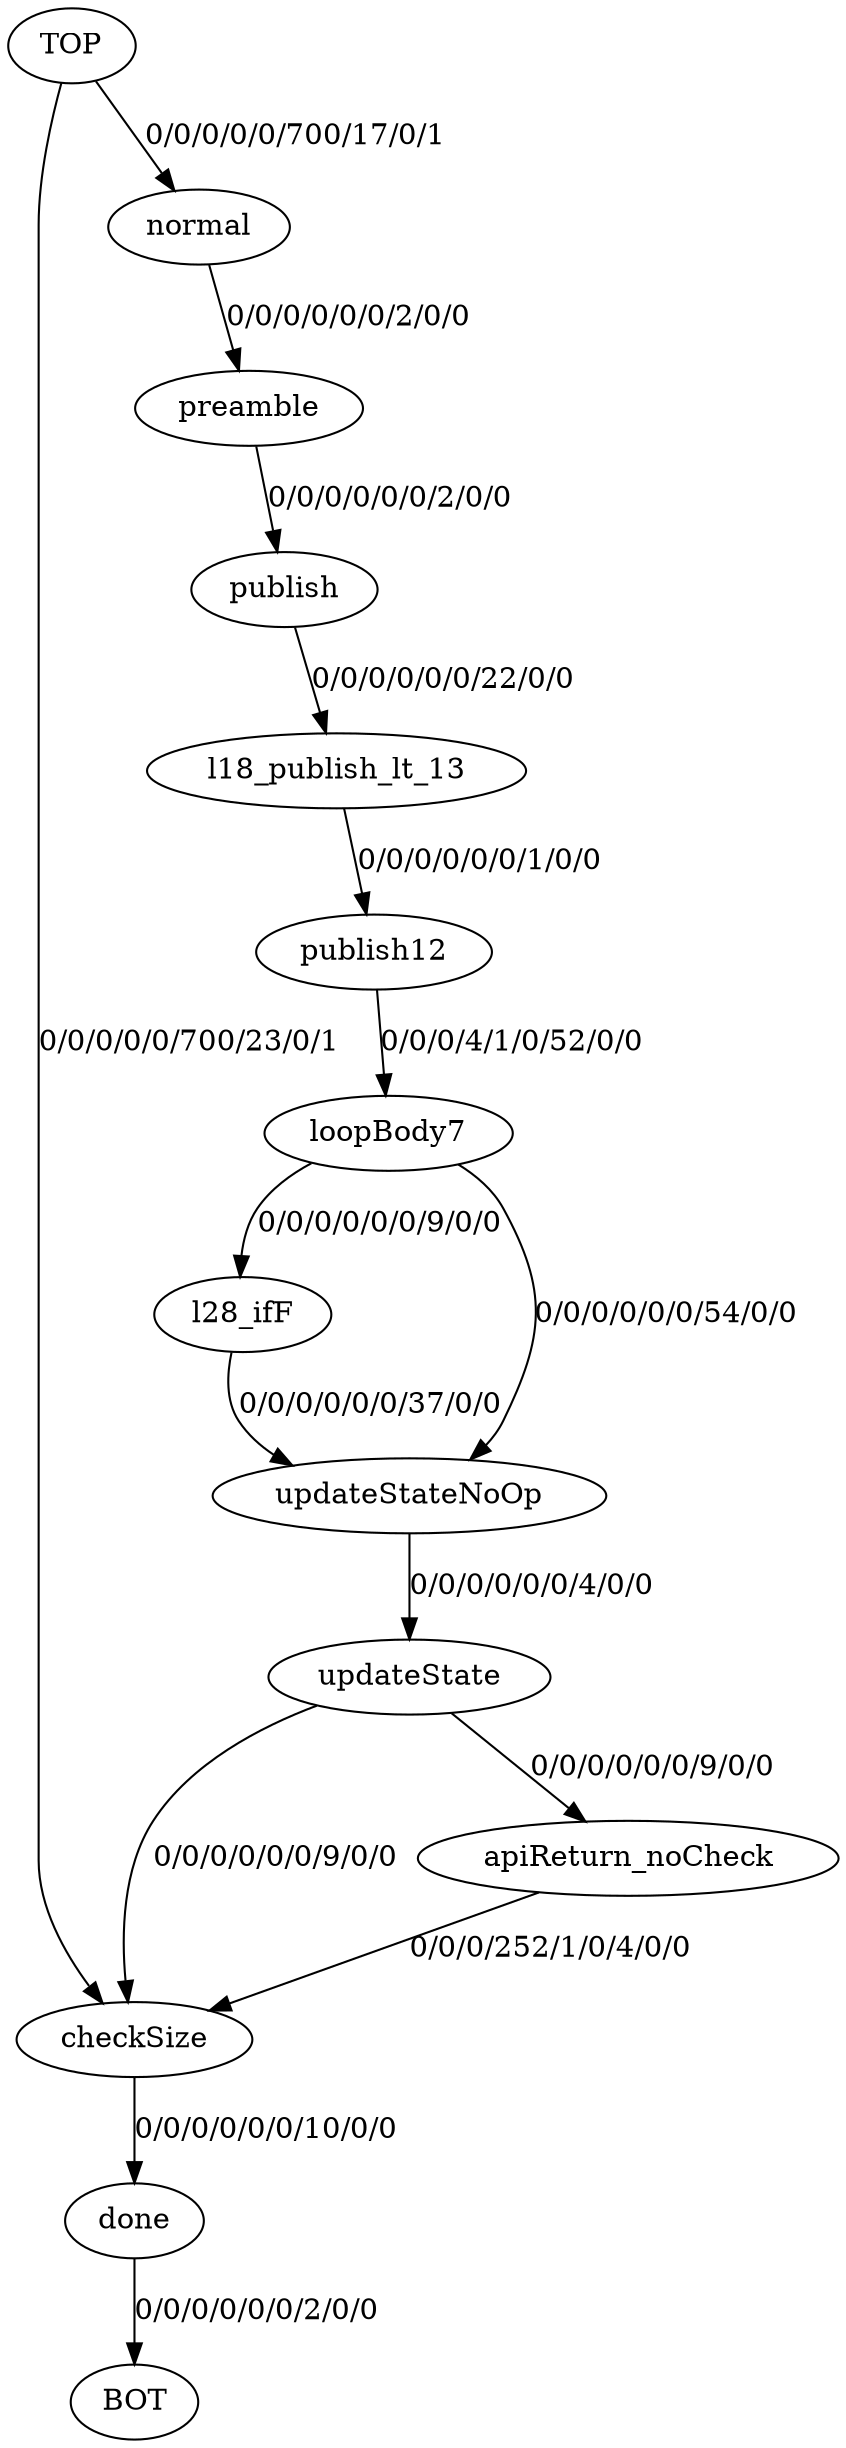// This file is in the DOT file format. Upload or copy it into a Graphviz engine, such as https://dreampuf.github.io/GraphvizOnline
digraph {
"TOP"->"checkSize"[label="0/0/0/0/0/700/23/0/1"]
"TOP"->"normal"[label="0/0/0/0/0/700/17/0/1"]
"apiReturn_noCheck"->"checkSize"[label="0/0/0/252/1/0/4/0/0"]
"checkSize"->"done"[label="0/0/0/0/0/0/10/0/0"]
"done"->"BOT"[label="0/0/0/0/0/0/2/0/0"]
"l18_publish_lt_13"->"publish12"[label="0/0/0/0/0/0/1/0/0"]
"l28_ifF"->"updateStateNoOp"[label="0/0/0/0/0/0/37/0/0"]
"loopBody7"->"l28_ifF"[label="0/0/0/0/0/0/9/0/0"]
"loopBody7"->"updateStateNoOp"[label="0/0/0/0/0/0/54/0/0"]
"normal"->"preamble"[label="0/0/0/0/0/0/2/0/0"]
"preamble"->"publish"[label="0/0/0/0/0/0/2/0/0"]
"publish"->"l18_publish_lt_13"[label="0/0/0/0/0/0/22/0/0"]
"publish12"->"loopBody7"[label="0/0/0/4/1/0/52/0/0"]
"updateState"->"apiReturn_noCheck"[label="0/0/0/0/0/0/9/0/0"]
"updateState"->"checkSize"[label="0/0/0/0/0/0/9/0/0"]
"updateStateNoOp"->"updateState"[label="0/0/0/0/0/0/4/0/0"]
}
